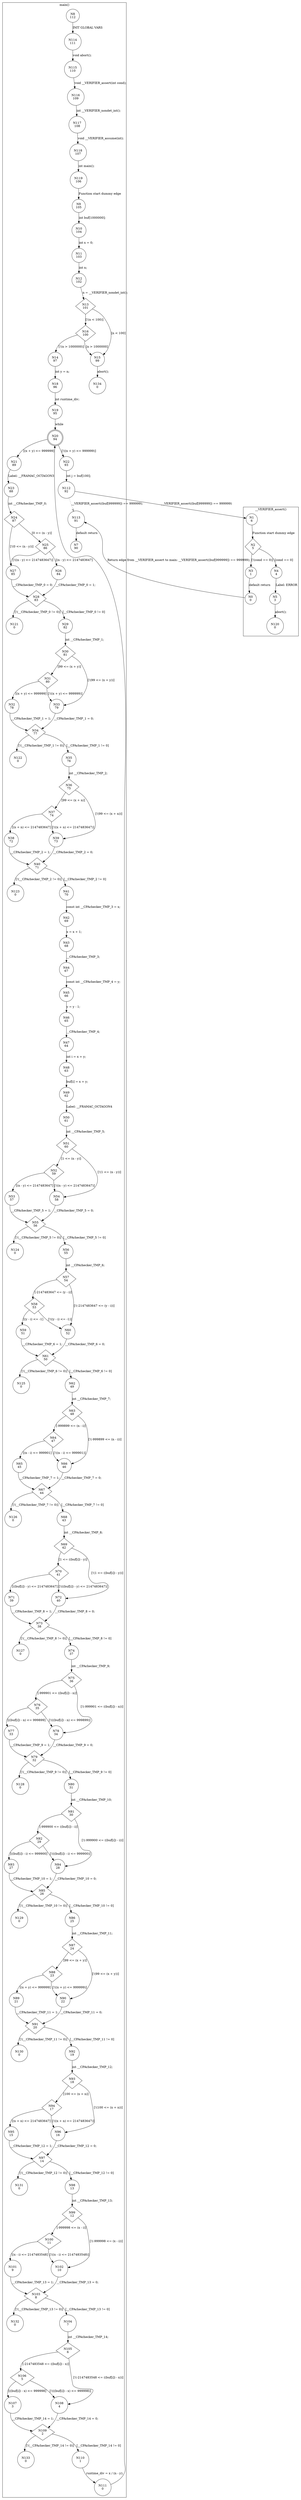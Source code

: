 digraph CFA {
8 [shape="circle" label="N8\n112"]
114 [shape="circle" label="N114\n111"]
115 [shape="circle" label="N115\n110"]
116 [shape="circle" label="N116\n109"]
117 [shape="circle" label="N117\n108"]
118 [shape="circle" label="N118\n107"]
119 [shape="circle" label="N119\n106"]
9 [shape="circle" label="N9\n105"]
10 [shape="circle" label="N10\n104"]
11 [shape="circle" label="N11\n103"]
12 [shape="circle" label="N12\n102"]
13 [shape="diamond" label="N13\n101"]
16 [shape="diamond" label="N16\n100"]
14 [shape="circle" label="N14\n97"]
18 [shape="circle" label="N18\n96"]
19 [shape="circle" label="N19\n95"]
20 [shape="doublecircle" label="N20\n94"]
22 [shape="circle" label="N22\n93"]
112 [shape="circle" label="N112\n92"]
1 [shape="circle" label="N1\n6"]
2 [shape="diamond" label="N2\n5"]
3 [shape="circle" label="N3\n1"]
0 [shape="circle" label="N0\n0"]
113 [shape="circle" label="N113\n91"]
7 [shape="circle" label="N7\n90"]
4 [shape="circle" label="N4\n4"]
5 [shape="circle" label="N5\n3"]
120 [shape="circle" label="N120\n0"]
21 [shape="circle" label="N21\n89"]
23 [shape="circle" label="N23\n88"]
24 [shape="diamond" label="N24\n87"]
27 [shape="circle" label="N27\n85"]
28 [shape="diamond" label="N28\n83"]
121 [shape="circle" label="N121\n0"]
29 [shape="circle" label="N29\n82"]
30 [shape="diamond" label="N30\n81"]
33 [shape="circle" label="N33\n79"]
34 [shape="diamond" label="N34\n77"]
122 [shape="circle" label="N122\n0"]
35 [shape="circle" label="N35\n76"]
36 [shape="diamond" label="N36\n75"]
39 [shape="circle" label="N39\n73"]
40 [shape="diamond" label="N40\n71"]
123 [shape="circle" label="N123\n0"]
41 [shape="circle" label="N41\n70"]
42 [shape="circle" label="N42\n69"]
43 [shape="circle" label="N43\n68"]
44 [shape="circle" label="N44\n67"]
45 [shape="circle" label="N45\n66"]
46 [shape="circle" label="N46\n65"]
47 [shape="circle" label="N47\n64"]
48 [shape="circle" label="N48\n63"]
49 [shape="circle" label="N49\n62"]
50 [shape="circle" label="N50\n61"]
51 [shape="diamond" label="N51\n60"]
54 [shape="circle" label="N54\n58"]
55 [shape="diamond" label="N55\n56"]
124 [shape="circle" label="N124\n0"]
56 [shape="circle" label="N56\n55"]
57 [shape="diamond" label="N57\n54"]
60 [shape="circle" label="N60\n52"]
61 [shape="diamond" label="N61\n50"]
125 [shape="circle" label="N125\n0"]
62 [shape="circle" label="N62\n49"]
63 [shape="diamond" label="N63\n48"]
66 [shape="circle" label="N66\n46"]
67 [shape="diamond" label="N67\n44"]
126 [shape="circle" label="N126\n0"]
68 [shape="circle" label="N68\n43"]
69 [shape="diamond" label="N69\n42"]
72 [shape="circle" label="N72\n40"]
73 [shape="diamond" label="N73\n38"]
127 [shape="circle" label="N127\n0"]
74 [shape="circle" label="N74\n37"]
75 [shape="diamond" label="N75\n36"]
78 [shape="circle" label="N78\n34"]
79 [shape="diamond" label="N79\n32"]
128 [shape="circle" label="N128\n0"]
80 [shape="circle" label="N80\n31"]
81 [shape="diamond" label="N81\n30"]
84 [shape="circle" label="N84\n28"]
85 [shape="diamond" label="N85\n26"]
129 [shape="circle" label="N129\n0"]
86 [shape="circle" label="N86\n25"]
87 [shape="diamond" label="N87\n24"]
90 [shape="circle" label="N90\n22"]
91 [shape="diamond" label="N91\n20"]
130 [shape="circle" label="N130\n0"]
92 [shape="circle" label="N92\n19"]
93 [shape="diamond" label="N93\n18"]
96 [shape="circle" label="N96\n16"]
97 [shape="diamond" label="N97\n14"]
131 [shape="circle" label="N131\n0"]
98 [shape="circle" label="N98\n13"]
99 [shape="diamond" label="N99\n12"]
102 [shape="circle" label="N102\n10"]
103 [shape="diamond" label="N103\n8"]
132 [shape="circle" label="N132\n0"]
104 [shape="circle" label="N104\n7"]
105 [shape="diamond" label="N105\n6"]
108 [shape="circle" label="N108\n4"]
109 [shape="diamond" label="N109\n2"]
133 [shape="circle" label="N133\n0"]
110 [shape="circle" label="N110\n1"]
111 [shape="circle" label="N111\n0"]
106 [shape="diamond" label="N106\n5"]
107 [shape="circle" label="N107\n3"]
100 [shape="diamond" label="N100\n11"]
101 [shape="circle" label="N101\n9"]
94 [shape="diamond" label="N94\n17"]
95 [shape="circle" label="N95\n15"]
88 [shape="diamond" label="N88\n23"]
89 [shape="circle" label="N89\n21"]
82 [shape="diamond" label="N82\n29"]
83 [shape="circle" label="N83\n27"]
76 [shape="diamond" label="N76\n35"]
77 [shape="circle" label="N77\n33"]
70 [shape="diamond" label="N70\n41"]
71 [shape="circle" label="N71\n39"]
64 [shape="diamond" label="N64\n47"]
65 [shape="circle" label="N65\n45"]
58 [shape="diamond" label="N58\n53"]
59 [shape="circle" label="N59\n51"]
52 [shape="diamond" label="N52\n59"]
53 [shape="circle" label="N53\n57"]
37 [shape="diamond" label="N37\n74"]
38 [shape="circle" label="N38\n72"]
31 [shape="diamond" label="N31\n80"]
32 [shape="circle" label="N32\n78"]
25 [shape="diamond" label="N25\n86"]
26 [shape="circle" label="N26\n84"]
15 [shape="circle" label="N15\n99"]
134 [shape="circle" label="N134\n0"]
node [shape="circle"]
subgraph cluster___VERIFIER_assert {
label="__VERIFIER_assert()"
1 -> 2 [label="Function start dummy edge"]
2 -> 4 [label="[cond == 0]"]
2 -> 3 [label="[!(cond == 0)]"]
3 -> 0 [label="default return"]
4 -> 5 [label="Label: ERROR"]
5 -> 120 [label="abort();"]}
subgraph cluster_main {
label="main()"
8 -> 114 [label="INIT GLOBAL VARS"]
114 -> 115 [label="void abort();"]
115 -> 116 [label="void __VERIFIER_assert(int cond);"]
116 -> 117 [label="int __VERIFIER_nondet_int();"]
117 -> 118 [label="void __VERIFIER_assume(int);"]
118 -> 119 [label="int main();"]
119 -> 9 [label="Function start dummy edge"]
9 -> 10 [label="int buf[1000000];"]
10 -> 11 [label="int x = 0;"]
11 -> 12 [label="int n;"]
12 -> 13 [label="n = __VERIFIER_nondet_int();"]
13 -> 15 [label="[n < 100]"]
13 -> 16 [label="[!(n < 100)]"]
16 -> 15 [label="[n > 1000000]"]
16 -> 14 [label="[!(n > 1000000)]"]
14 -> 18 [label="int y = n;"]
18 -> 19 [label="int runtime_div;"]
19 -> 20 [label="while"]
20 -> 21 [label="[(x + y) <= 999999]"]
20 -> 22 [label="[!((x + y) <= 999999)]"]
22 -> 112 [label="int j = buf[100];"]
112 -> 113 [label="__VERIFIER_assert((buf[999999]) == 999999);" style="dotted" arrowhead="empty"]
113 -> 7 [label="default return"]
21 -> 23 [label="Label: __FRAMAC_OCTAGON3"]
23 -> 24 [label="int __CPAchecker_TMP_0;"]
24 -> 25 [label="[0 <= (n - y)]"]
24 -> 27 [label="[!(0 <= (n - y))]"]
27 -> 28 [label="__CPAchecker_TMP_0 = 0;"]
28 -> 29 [label="[__CPAchecker_TMP_0 != 0]"]
28 -> 121 [label="[!(__CPAchecker_TMP_0 != 0)]"]
29 -> 30 [label="int __CPAchecker_TMP_1;"]
30 -> 31 [label="[99 <= (x + y)]"]
30 -> 33 [label="[!(99 <= (x + y))]"]
33 -> 34 [label="__CPAchecker_TMP_1 = 0;"]
34 -> 35 [label="[__CPAchecker_TMP_1 != 0]"]
34 -> 122 [label="[!(__CPAchecker_TMP_1 != 0)]"]
35 -> 36 [label="int __CPAchecker_TMP_2;"]
36 -> 37 [label="[99 <= (x + n)]"]
36 -> 39 [label="[!(99 <= (x + n))]"]
39 -> 40 [label="__CPAchecker_TMP_2 = 0;"]
40 -> 41 [label="[__CPAchecker_TMP_2 != 0]"]
40 -> 123 [label="[!(__CPAchecker_TMP_2 != 0)]"]
41 -> 42 [label="const int __CPAchecker_TMP_3 = x;"]
42 -> 43 [label="x = x + 1;"]
43 -> 44 [label="__CPAchecker_TMP_3;"]
44 -> 45 [label="const int __CPAchecker_TMP_4 = y;"]
45 -> 46 [label="y = y - 1;"]
46 -> 47 [label="__CPAchecker_TMP_4;"]
47 -> 48 [label="int i = x + y;"]
48 -> 49 [label="buf[i] = x + y;"]
49 -> 50 [label="Label: __FRAMAC_OCTAGON4"]
50 -> 51 [label="int __CPAchecker_TMP_5;"]
51 -> 52 [label="[1 <= (n - y)]"]
51 -> 54 [label="[!(1 <= (n - y))]"]
54 -> 55 [label="__CPAchecker_TMP_5 = 0;"]
55 -> 56 [label="[__CPAchecker_TMP_5 != 0]"]
55 -> 124 [label="[!(__CPAchecker_TMP_5 != 0)]"]
56 -> 57 [label="int __CPAchecker_TMP_6;"]
57 -> 58 [label="[-2147483647 <= (y - i)]"]
57 -> 60 [label="[!(-2147483647 <= (y - i))]"]
60 -> 61 [label="__CPAchecker_TMP_6 = 0;"]
61 -> 62 [label="[__CPAchecker_TMP_6 != 0]"]
61 -> 125 [label="[!(__CPAchecker_TMP_6 != 0)]"]
62 -> 63 [label="int __CPAchecker_TMP_7;"]
63 -> 64 [label="[-999899 <= (n - i)]"]
63 -> 66 [label="[!(-999899 <= (n - i))]"]
66 -> 67 [label="__CPAchecker_TMP_7 = 0;"]
67 -> 68 [label="[__CPAchecker_TMP_7 != 0]"]
67 -> 126 [label="[!(__CPAchecker_TMP_7 != 0)]"]
68 -> 69 [label="int __CPAchecker_TMP_8;"]
69 -> 70 [label="[1 <= ((buf[i]) - y)]"]
69 -> 72 [label="[!(1 <= ((buf[i]) - y))]"]
72 -> 73 [label="__CPAchecker_TMP_8 = 0;"]
73 -> 74 [label="[__CPAchecker_TMP_8 != 0]"]
73 -> 127 [label="[!(__CPAchecker_TMP_8 != 0)]"]
74 -> 75 [label="int __CPAchecker_TMP_9;"]
75 -> 76 [label="[-999901 <= ((buf[i]) - n)]"]
75 -> 78 [label="[!(-999901 <= ((buf[i]) - n))]"]
78 -> 79 [label="__CPAchecker_TMP_9 = 0;"]
79 -> 80 [label="[__CPAchecker_TMP_9 != 0]"]
79 -> 128 [label="[!(__CPAchecker_TMP_9 != 0)]"]
80 -> 81 [label="int __CPAchecker_TMP_10;"]
81 -> 82 [label="[-999900 <= ((buf[i]) - i)]"]
81 -> 84 [label="[!(-999900 <= ((buf[i]) - i))]"]
84 -> 85 [label="__CPAchecker_TMP_10 = 0;"]
85 -> 86 [label="[__CPAchecker_TMP_10 != 0]"]
85 -> 129 [label="[!(__CPAchecker_TMP_10 != 0)]"]
86 -> 87 [label="int __CPAchecker_TMP_11;"]
87 -> 88 [label="[99 <= (x + y)]"]
87 -> 90 [label="[!(99 <= (x + y))]"]
90 -> 91 [label="__CPAchecker_TMP_11 = 0;"]
91 -> 92 [label="[__CPAchecker_TMP_11 != 0]"]
91 -> 130 [label="[!(__CPAchecker_TMP_11 != 0)]"]
92 -> 93 [label="int __CPAchecker_TMP_12;"]
93 -> 94 [label="[100 <= (x + n)]"]
93 -> 96 [label="[!(100 <= (x + n))]"]
96 -> 97 [label="__CPAchecker_TMP_12 = 0;"]
97 -> 98 [label="[__CPAchecker_TMP_12 != 0]"]
97 -> 131 [label="[!(__CPAchecker_TMP_12 != 0)]"]
98 -> 99 [label="int __CPAchecker_TMP_13;"]
99 -> 100 [label="[-999998 <= (x - i)]"]
99 -> 102 [label="[!(-999998 <= (x - i))]"]
102 -> 103 [label="__CPAchecker_TMP_13 = 0;"]
103 -> 104 [label="[__CPAchecker_TMP_13 != 0]"]
103 -> 132 [label="[!(__CPAchecker_TMP_13 != 0)]"]
104 -> 105 [label="int __CPAchecker_TMP_14;"]
105 -> 106 [label="[-2147483548 <= ((buf[i]) - x)]"]
105 -> 108 [label="[!(-2147483548 <= ((buf[i]) - x))]"]
108 -> 109 [label="__CPAchecker_TMP_14 = 0;"]
109 -> 110 [label="[__CPAchecker_TMP_14 != 0]"]
109 -> 133 [label="[!(__CPAchecker_TMP_14 != 0)]"]
110 -> 111 [label="runtime_div = x / (n - y);"]
111 -> 20 [label=""]
106 -> 107 [label="[((buf[i]) - x) <= 999998]"]
106 -> 108 [label="[!(((buf[i]) - x) <= 999998)]"]
107 -> 109 [label="__CPAchecker_TMP_14 = 1;"]
100 -> 101 [label="[(x - i) <= 2147483548]"]
100 -> 102 [label="[!((x - i) <= 2147483548)]"]
101 -> 103 [label="__CPAchecker_TMP_13 = 1;"]
94 -> 95 [label="[(x + n) <= 2147483647]"]
94 -> 96 [label="[!((x + n) <= 2147483647)]"]
95 -> 97 [label="__CPAchecker_TMP_12 = 1;"]
88 -> 89 [label="[(x + y) <= 999999]"]
88 -> 90 [label="[!((x + y) <= 999999)]"]
89 -> 91 [label="__CPAchecker_TMP_11 = 1;"]
82 -> 83 [label="[((buf[i]) - i) <= 999900]"]
82 -> 84 [label="[!(((buf[i]) - i) <= 999900)]"]
83 -> 85 [label="__CPAchecker_TMP_10 = 1;"]
76 -> 77 [label="[((buf[i]) - n) <= 999899]"]
76 -> 78 [label="[!(((buf[i]) - n) <= 999899)]"]
77 -> 79 [label="__CPAchecker_TMP_9 = 1;"]
70 -> 71 [label="[((buf[i]) - y) <= 2147483647]"]
70 -> 72 [label="[!(((buf[i]) - y) <= 2147483647)]"]
71 -> 73 [label="__CPAchecker_TMP_8 = 1;"]
64 -> 65 [label="[(n - i) <= 999901]"]
64 -> 66 [label="[!((n - i) <= 999901)]"]
65 -> 67 [label="__CPAchecker_TMP_7 = 1;"]
58 -> 59 [label="[(y - i) <= -1]"]
58 -> 60 [label="[!((y - i) <= -1)]"]
59 -> 61 [label="__CPAchecker_TMP_6 = 1;"]
52 -> 53 [label="[(n - y) <= 2147483647]"]
52 -> 54 [label="[!((n - y) <= 2147483647)]"]
53 -> 55 [label="__CPAchecker_TMP_5 = 1;"]
37 -> 38 [label="[(x + n) <= 2147483647]"]
37 -> 39 [label="[!((x + n) <= 2147483647)]"]
38 -> 40 [label="__CPAchecker_TMP_2 = 1;"]
31 -> 32 [label="[(x + y) <= 999999]"]
31 -> 33 [label="[!((x + y) <= 999999)]"]
32 -> 34 [label="__CPAchecker_TMP_1 = 1;"]
25 -> 26 [label="[(n - y) <= 2147483647]"]
25 -> 27 [label="[!((n - y) <= 2147483647)]"]
26 -> 28 [label="__CPAchecker_TMP_0 = 1;"]
15 -> 134 [label="abort();"]}
112 -> 1 [label="__VERIFIER_assert((buf[999999]) == 999999)"]
0 -> 113 [label="Return edge from __VERIFIER_assert to main: __VERIFIER_assert((buf[999999]) == 999999);"]}